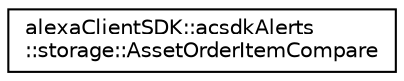 digraph "Graphical Class Hierarchy"
{
 // LATEX_PDF_SIZE
  edge [fontname="Helvetica",fontsize="10",labelfontname="Helvetica",labelfontsize="10"];
  node [fontname="Helvetica",fontsize="10",shape=record];
  rankdir="LR";
  Node0 [label="alexaClientSDK::acsdkAlerts\l::storage::AssetOrderItemCompare",height=0.2,width=0.4,color="black", fillcolor="white", style="filled",URL="$structalexa_client_s_d_k_1_1acsdk_alerts_1_1storage_1_1_asset_order_item_compare.html",tooltip=" "];
}
